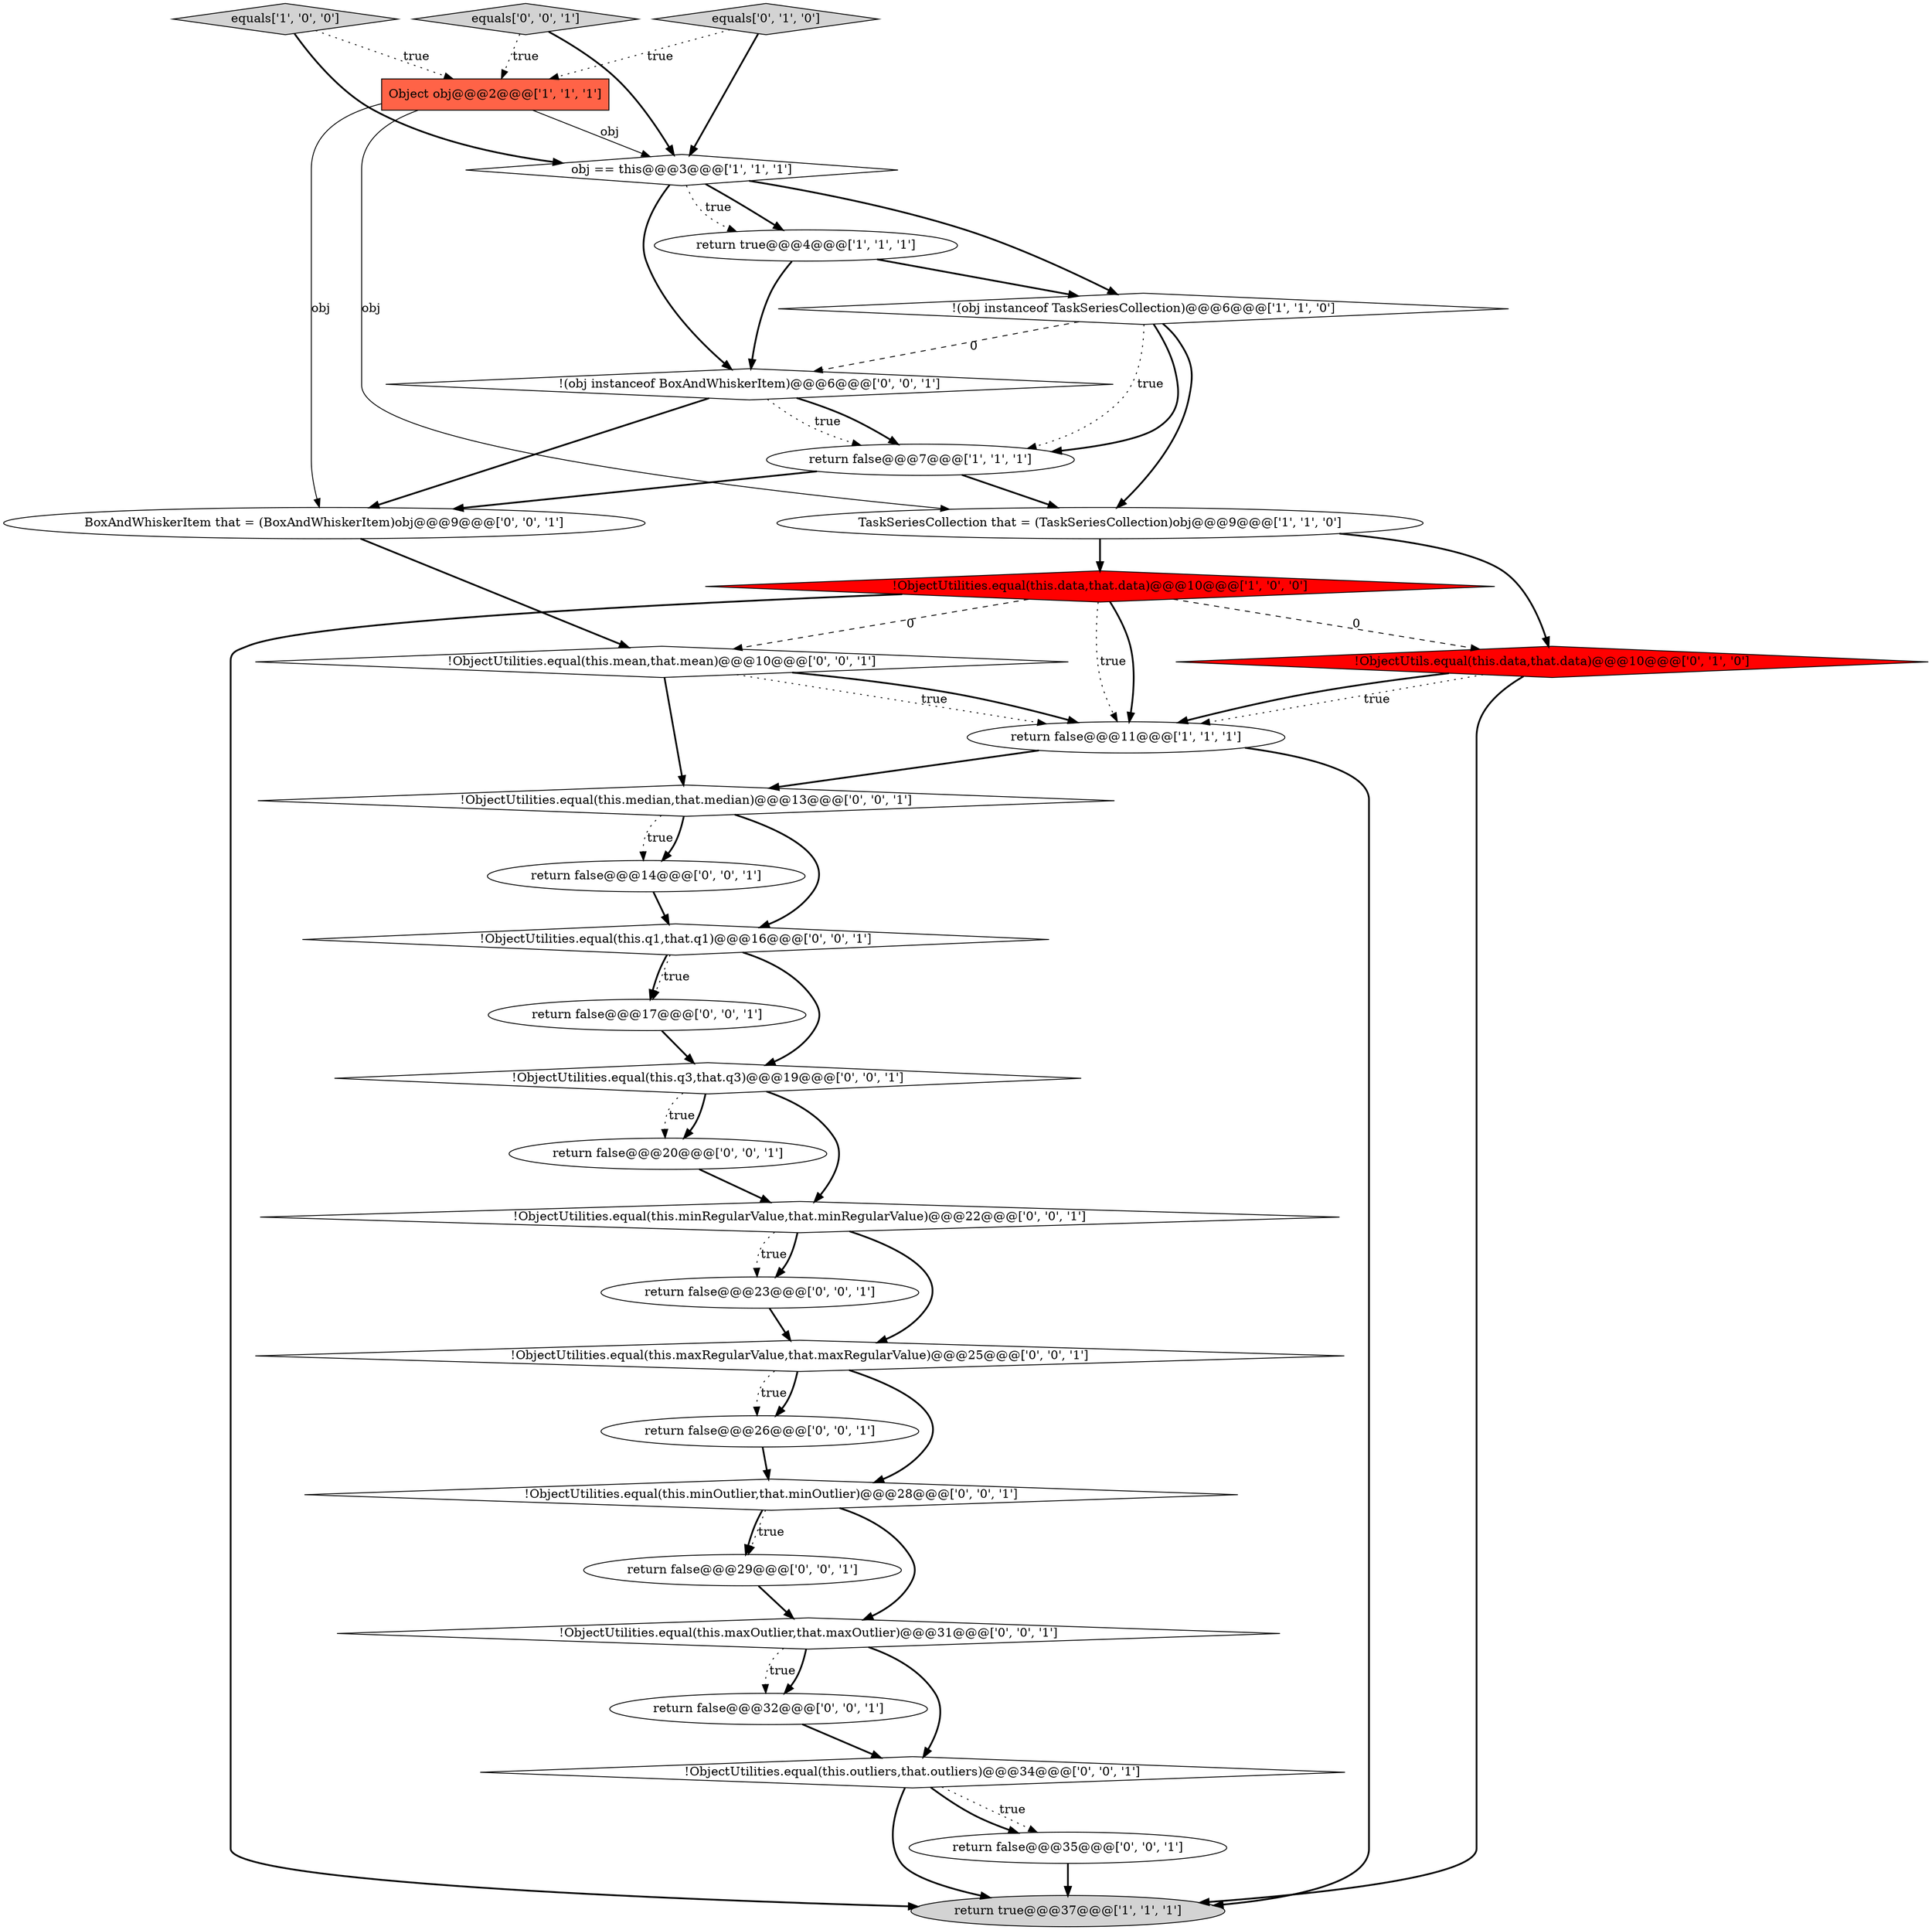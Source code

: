 digraph {
6 [style = filled, label = "TaskSeriesCollection that = (TaskSeriesCollection)obj@@@9@@@['1', '1', '0']", fillcolor = white, shape = ellipse image = "AAA0AAABBB1BBB"];
18 [style = filled, label = "return false@@@29@@@['0', '0', '1']", fillcolor = white, shape = ellipse image = "AAA0AAABBB3BBB"];
12 [style = filled, label = "!ObjectUtilities.equal(this.mean,that.mean)@@@10@@@['0', '0', '1']", fillcolor = white, shape = diamond image = "AAA0AAABBB3BBB"];
26 [style = filled, label = "!ObjectUtilities.equal(this.minRegularValue,that.minRegularValue)@@@22@@@['0', '0', '1']", fillcolor = white, shape = diamond image = "AAA0AAABBB3BBB"];
16 [style = filled, label = "return false@@@14@@@['0', '0', '1']", fillcolor = white, shape = ellipse image = "AAA0AAABBB3BBB"];
5 [style = filled, label = "!ObjectUtilities.equal(this.data,that.data)@@@10@@@['1', '0', '0']", fillcolor = red, shape = diamond image = "AAA1AAABBB1BBB"];
30 [style = filled, label = "!ObjectUtilities.equal(this.median,that.median)@@@13@@@['0', '0', '1']", fillcolor = white, shape = diamond image = "AAA0AAABBB3BBB"];
3 [style = filled, label = "equals['1', '0', '0']", fillcolor = lightgray, shape = diamond image = "AAA0AAABBB1BBB"];
20 [style = filled, label = "!ObjectUtilities.equal(this.q1,that.q1)@@@16@@@['0', '0', '1']", fillcolor = white, shape = diamond image = "AAA0AAABBB3BBB"];
13 [style = filled, label = "!ObjectUtilities.equal(this.maxOutlier,that.maxOutlier)@@@31@@@['0', '0', '1']", fillcolor = white, shape = diamond image = "AAA0AAABBB3BBB"];
2 [style = filled, label = "return false@@@11@@@['1', '1', '1']", fillcolor = white, shape = ellipse image = "AAA0AAABBB1BBB"];
0 [style = filled, label = "return false@@@7@@@['1', '1', '1']", fillcolor = white, shape = ellipse image = "AAA0AAABBB1BBB"];
14 [style = filled, label = "!ObjectUtilities.equal(this.q3,that.q3)@@@19@@@['0', '0', '1']", fillcolor = white, shape = diamond image = "AAA0AAABBB3BBB"];
21 [style = filled, label = "!ObjectUtilities.equal(this.outliers,that.outliers)@@@34@@@['0', '0', '1']", fillcolor = white, shape = diamond image = "AAA0AAABBB3BBB"];
19 [style = filled, label = "return false@@@23@@@['0', '0', '1']", fillcolor = white, shape = ellipse image = "AAA0AAABBB3BBB"];
17 [style = filled, label = "return false@@@32@@@['0', '0', '1']", fillcolor = white, shape = ellipse image = "AAA0AAABBB3BBB"];
28 [style = filled, label = "!(obj instanceof BoxAndWhiskerItem)@@@6@@@['0', '0', '1']", fillcolor = white, shape = diamond image = "AAA0AAABBB3BBB"];
24 [style = filled, label = "!ObjectUtilities.equal(this.minOutlier,that.minOutlier)@@@28@@@['0', '0', '1']", fillcolor = white, shape = diamond image = "AAA0AAABBB3BBB"];
9 [style = filled, label = "obj == this@@@3@@@['1', '1', '1']", fillcolor = white, shape = diamond image = "AAA0AAABBB1BBB"];
7 [style = filled, label = "Object obj@@@2@@@['1', '1', '1']", fillcolor = tomato, shape = box image = "AAA0AAABBB1BBB"];
4 [style = filled, label = "return true@@@4@@@['1', '1', '1']", fillcolor = white, shape = ellipse image = "AAA0AAABBB1BBB"];
15 [style = filled, label = "return false@@@35@@@['0', '0', '1']", fillcolor = white, shape = ellipse image = "AAA0AAABBB3BBB"];
22 [style = filled, label = "return false@@@17@@@['0', '0', '1']", fillcolor = white, shape = ellipse image = "AAA0AAABBB3BBB"];
8 [style = filled, label = "!(obj instanceof TaskSeriesCollection)@@@6@@@['1', '1', '0']", fillcolor = white, shape = diamond image = "AAA0AAABBB1BBB"];
27 [style = filled, label = "return false@@@20@@@['0', '0', '1']", fillcolor = white, shape = ellipse image = "AAA0AAABBB3BBB"];
10 [style = filled, label = "!ObjectUtils.equal(this.data,that.data)@@@10@@@['0', '1', '0']", fillcolor = red, shape = diamond image = "AAA1AAABBB2BBB"];
31 [style = filled, label = "return false@@@26@@@['0', '0', '1']", fillcolor = white, shape = ellipse image = "AAA0AAABBB3BBB"];
29 [style = filled, label = "equals['0', '0', '1']", fillcolor = lightgray, shape = diamond image = "AAA0AAABBB3BBB"];
1 [style = filled, label = "return true@@@37@@@['1', '1', '1']", fillcolor = lightgray, shape = ellipse image = "AAA0AAABBB1BBB"];
23 [style = filled, label = "BoxAndWhiskerItem that = (BoxAndWhiskerItem)obj@@@9@@@['0', '0', '1']", fillcolor = white, shape = ellipse image = "AAA0AAABBB3BBB"];
11 [style = filled, label = "equals['0', '1', '0']", fillcolor = lightgray, shape = diamond image = "AAA0AAABBB2BBB"];
25 [style = filled, label = "!ObjectUtilities.equal(this.maxRegularValue,that.maxRegularValue)@@@25@@@['0', '0', '1']", fillcolor = white, shape = diamond image = "AAA0AAABBB3BBB"];
11->7 [style = dotted, label="true"];
13->17 [style = dotted, label="true"];
3->7 [style = dotted, label="true"];
5->12 [style = dashed, label="0"];
21->15 [style = dotted, label="true"];
0->6 [style = bold, label=""];
25->31 [style = dotted, label="true"];
2->1 [style = bold, label=""];
30->20 [style = bold, label=""];
31->24 [style = bold, label=""];
9->4 [style = bold, label=""];
26->25 [style = bold, label=""];
21->15 [style = bold, label=""];
29->9 [style = bold, label=""];
12->2 [style = dotted, label="true"];
29->7 [style = dotted, label="true"];
7->6 [style = solid, label="obj"];
26->19 [style = dotted, label="true"];
8->6 [style = bold, label=""];
12->30 [style = bold, label=""];
20->14 [style = bold, label=""];
8->28 [style = dashed, label="0"];
14->27 [style = dotted, label="true"];
9->8 [style = bold, label=""];
11->9 [style = bold, label=""];
26->19 [style = bold, label=""];
24->18 [style = bold, label=""];
4->28 [style = bold, label=""];
19->25 [style = bold, label=""];
20->22 [style = bold, label=""];
25->31 [style = bold, label=""];
8->0 [style = bold, label=""];
3->9 [style = bold, label=""];
9->28 [style = bold, label=""];
7->9 [style = solid, label="obj"];
5->1 [style = bold, label=""];
6->5 [style = bold, label=""];
5->2 [style = bold, label=""];
28->0 [style = bold, label=""];
28->0 [style = dotted, label="true"];
12->2 [style = bold, label=""];
14->26 [style = bold, label=""];
25->24 [style = bold, label=""];
0->23 [style = bold, label=""];
13->17 [style = bold, label=""];
30->16 [style = dotted, label="true"];
5->10 [style = dashed, label="0"];
10->2 [style = dotted, label="true"];
15->1 [style = bold, label=""];
28->23 [style = bold, label=""];
7->23 [style = solid, label="obj"];
6->10 [style = bold, label=""];
21->1 [style = bold, label=""];
18->13 [style = bold, label=""];
9->4 [style = dotted, label="true"];
4->8 [style = bold, label=""];
8->0 [style = dotted, label="true"];
10->2 [style = bold, label=""];
23->12 [style = bold, label=""];
20->22 [style = dotted, label="true"];
14->27 [style = bold, label=""];
2->30 [style = bold, label=""];
22->14 [style = bold, label=""];
10->1 [style = bold, label=""];
30->16 [style = bold, label=""];
16->20 [style = bold, label=""];
13->21 [style = bold, label=""];
17->21 [style = bold, label=""];
24->18 [style = dotted, label="true"];
5->2 [style = dotted, label="true"];
24->13 [style = bold, label=""];
27->26 [style = bold, label=""];
}
